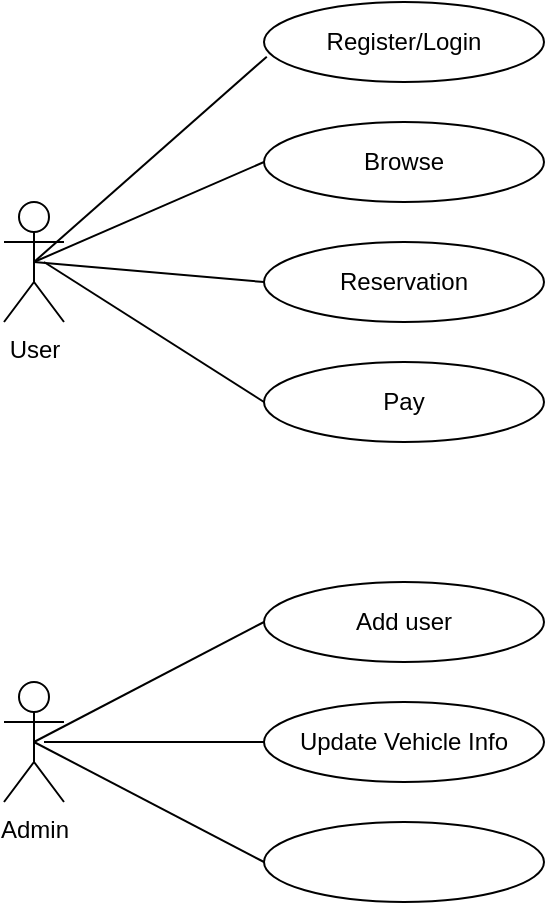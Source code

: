 <mxfile version="21.7.2" type="github">
  <diagram name="Page-1" id="dJ-SbSNOlQFKNPYsFVJn">
    <mxGraphModel dx="794" dy="508" grid="1" gridSize="10" guides="1" tooltips="1" connect="1" arrows="1" fold="1" page="1" pageScale="1" pageWidth="850" pageHeight="1100" math="0" shadow="0">
      <root>
        <mxCell id="0" />
        <mxCell id="1" parent="0" />
        <mxCell id="f-wqy04oqUmU80_Y-JUG-2" value="User" style="shape=umlActor;verticalLabelPosition=bottom;verticalAlign=top;html=1;" vertex="1" parent="1">
          <mxGeometry x="60" y="200" width="30" height="60" as="geometry" />
        </mxCell>
        <mxCell id="f-wqy04oqUmU80_Y-JUG-3" value="Admin" style="shape=umlActor;verticalLabelPosition=bottom;verticalAlign=top;html=1;" vertex="1" parent="1">
          <mxGeometry x="60" y="440" width="30" height="60" as="geometry" />
        </mxCell>
        <mxCell id="f-wqy04oqUmU80_Y-JUG-4" value="Register/Login" style="ellipse;whiteSpace=wrap;html=1;" vertex="1" parent="1">
          <mxGeometry x="190" y="100" width="140" height="40" as="geometry" />
        </mxCell>
        <mxCell id="f-wqy04oqUmU80_Y-JUG-6" value="Browse" style="ellipse;whiteSpace=wrap;html=1;" vertex="1" parent="1">
          <mxGeometry x="190" y="160" width="140" height="40" as="geometry" />
        </mxCell>
        <mxCell id="f-wqy04oqUmU80_Y-JUG-7" value="Reservation" style="ellipse;whiteSpace=wrap;html=1;" vertex="1" parent="1">
          <mxGeometry x="190" y="220" width="140" height="40" as="geometry" />
        </mxCell>
        <mxCell id="f-wqy04oqUmU80_Y-JUG-8" value="Pay" style="ellipse;whiteSpace=wrap;html=1;" vertex="1" parent="1">
          <mxGeometry x="190" y="280" width="140" height="40" as="geometry" />
        </mxCell>
        <mxCell id="f-wqy04oqUmU80_Y-JUG-9" value="Add user" style="ellipse;whiteSpace=wrap;html=1;" vertex="1" parent="1">
          <mxGeometry x="190" y="390" width="140" height="40" as="geometry" />
        </mxCell>
        <mxCell id="f-wqy04oqUmU80_Y-JUG-10" value="Update Vehicle Info" style="ellipse;whiteSpace=wrap;html=1;" vertex="1" parent="1">
          <mxGeometry x="190" y="450" width="140" height="40" as="geometry" />
        </mxCell>
        <mxCell id="f-wqy04oqUmU80_Y-JUG-11" value="" style="ellipse;whiteSpace=wrap;html=1;" vertex="1" parent="1">
          <mxGeometry x="190" y="510" width="140" height="40" as="geometry" />
        </mxCell>
        <mxCell id="f-wqy04oqUmU80_Y-JUG-15" value="" style="endArrow=none;html=1;rounded=0;exitX=0.5;exitY=0.5;exitDx=0;exitDy=0;exitPerimeter=0;entryX=0;entryY=0.5;entryDx=0;entryDy=0;" edge="1" parent="1" source="f-wqy04oqUmU80_Y-JUG-3" target="f-wqy04oqUmU80_Y-JUG-9">
          <mxGeometry width="50" height="50" relative="1" as="geometry">
            <mxPoint x="230" y="410" as="sourcePoint" />
            <mxPoint x="280" y="360" as="targetPoint" />
          </mxGeometry>
        </mxCell>
        <mxCell id="f-wqy04oqUmU80_Y-JUG-16" value="" style="endArrow=none;html=1;rounded=0;entryX=0;entryY=0.5;entryDx=0;entryDy=0;" edge="1" parent="1" target="f-wqy04oqUmU80_Y-JUG-10">
          <mxGeometry width="50" height="50" relative="1" as="geometry">
            <mxPoint x="80" y="470" as="sourcePoint" />
            <mxPoint x="200" y="420" as="targetPoint" />
          </mxGeometry>
        </mxCell>
        <mxCell id="f-wqy04oqUmU80_Y-JUG-17" value="" style="endArrow=none;html=1;rounded=0;entryX=0;entryY=0.5;entryDx=0;entryDy=0;exitX=0.5;exitY=0.5;exitDx=0;exitDy=0;exitPerimeter=0;" edge="1" parent="1" source="f-wqy04oqUmU80_Y-JUG-3" target="f-wqy04oqUmU80_Y-JUG-11">
          <mxGeometry width="50" height="50" relative="1" as="geometry">
            <mxPoint x="90" y="480" as="sourcePoint" />
            <mxPoint x="200" y="480" as="targetPoint" />
          </mxGeometry>
        </mxCell>
        <mxCell id="f-wqy04oqUmU80_Y-JUG-18" value="" style="endArrow=none;html=1;rounded=0;exitX=0.5;exitY=0.5;exitDx=0;exitDy=0;exitPerimeter=0;entryX=0.01;entryY=0.683;entryDx=0;entryDy=0;entryPerimeter=0;" edge="1" parent="1" source="f-wqy04oqUmU80_Y-JUG-2" target="f-wqy04oqUmU80_Y-JUG-4">
          <mxGeometry width="50" height="50" relative="1" as="geometry">
            <mxPoint x="100" y="490" as="sourcePoint" />
            <mxPoint x="210" y="490" as="targetPoint" />
          </mxGeometry>
        </mxCell>
        <mxCell id="f-wqy04oqUmU80_Y-JUG-19" value="" style="endArrow=none;html=1;rounded=0;entryX=0;entryY=0.5;entryDx=0;entryDy=0;exitX=0.5;exitY=0.5;exitDx=0;exitDy=0;exitPerimeter=0;" edge="1" parent="1" source="f-wqy04oqUmU80_Y-JUG-2" target="f-wqy04oqUmU80_Y-JUG-6">
          <mxGeometry width="50" height="50" relative="1" as="geometry">
            <mxPoint x="110" y="500" as="sourcePoint" />
            <mxPoint x="220" y="500" as="targetPoint" />
          </mxGeometry>
        </mxCell>
        <mxCell id="f-wqy04oqUmU80_Y-JUG-20" value="" style="endArrow=none;html=1;rounded=0;entryX=0;entryY=0.5;entryDx=0;entryDy=0;exitX=0.5;exitY=0.5;exitDx=0;exitDy=0;exitPerimeter=0;" edge="1" parent="1" source="f-wqy04oqUmU80_Y-JUG-2" target="f-wqy04oqUmU80_Y-JUG-7">
          <mxGeometry width="50" height="50" relative="1" as="geometry">
            <mxPoint x="120" y="510" as="sourcePoint" />
            <mxPoint x="230" y="510" as="targetPoint" />
          </mxGeometry>
        </mxCell>
        <mxCell id="f-wqy04oqUmU80_Y-JUG-21" value="" style="endArrow=none;html=1;rounded=0;entryX=0;entryY=0.5;entryDx=0;entryDy=0;" edge="1" parent="1" target="f-wqy04oqUmU80_Y-JUG-8">
          <mxGeometry width="50" height="50" relative="1" as="geometry">
            <mxPoint x="80" y="230" as="sourcePoint" />
            <mxPoint x="240" y="520" as="targetPoint" />
          </mxGeometry>
        </mxCell>
      </root>
    </mxGraphModel>
  </diagram>
</mxfile>

